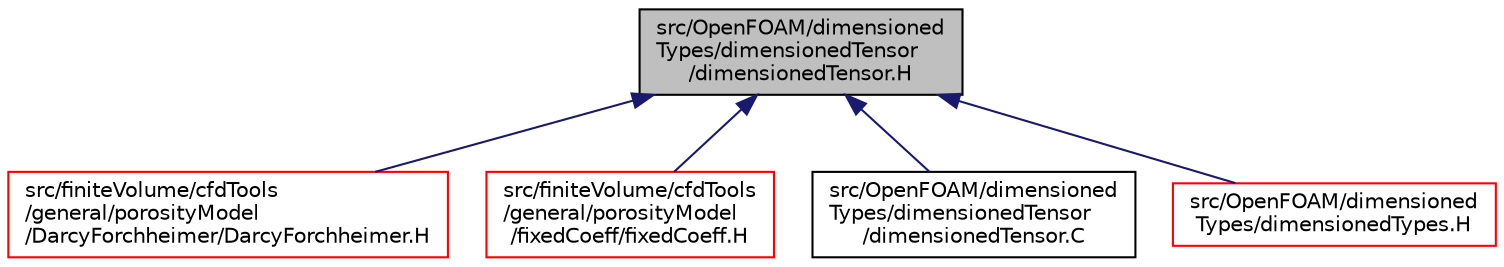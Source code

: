 digraph "src/OpenFOAM/dimensionedTypes/dimensionedTensor/dimensionedTensor.H"
{
  bgcolor="transparent";
  edge [fontname="Helvetica",fontsize="10",labelfontname="Helvetica",labelfontsize="10"];
  node [fontname="Helvetica",fontsize="10",shape=record];
  Node1 [label="src/OpenFOAM/dimensioned\lTypes/dimensionedTensor\l/dimensionedTensor.H",height=0.2,width=0.4,color="black", fillcolor="grey75", style="filled", fontcolor="black"];
  Node1 -> Node2 [dir="back",color="midnightblue",fontsize="10",style="solid",fontname="Helvetica"];
  Node2 [label="src/finiteVolume/cfdTools\l/general/porosityModel\l/DarcyForchheimer/DarcyForchheimer.H",height=0.2,width=0.4,color="red",URL="$a05100.html"];
  Node1 -> Node3 [dir="back",color="midnightblue",fontsize="10",style="solid",fontname="Helvetica"];
  Node3 [label="src/finiteVolume/cfdTools\l/general/porosityModel\l/fixedCoeff/fixedCoeff.H",height=0.2,width=0.4,color="red",URL="$a05103.html"];
  Node1 -> Node4 [dir="back",color="midnightblue",fontsize="10",style="solid",fontname="Helvetica"];
  Node4 [label="src/OpenFOAM/dimensioned\lTypes/dimensionedTensor\l/dimensionedTensor.C",height=0.2,width=0.4,color="black",URL="$a07872.html"];
  Node1 -> Node5 [dir="back",color="midnightblue",fontsize="10",style="solid",fontname="Helvetica"];
  Node5 [label="src/OpenFOAM/dimensioned\lTypes/dimensionedTypes.H",height=0.2,width=0.4,color="red",URL="$a07876.html"];
}
